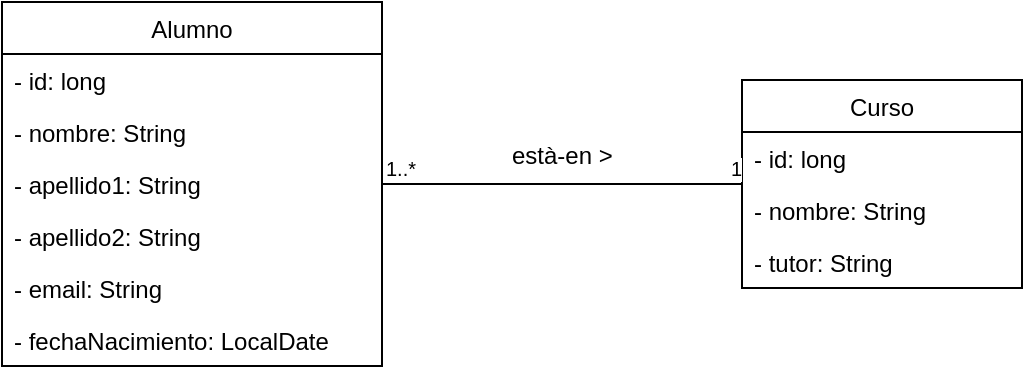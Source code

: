 <mxfile version="10.6.7" type="device"><diagram id="x33Ky4crSfatDQMJ7DJk" name="Página-1"><mxGraphModel dx="1394" dy="827" grid="1" gridSize="10" guides="1" tooltips="1" connect="1" arrows="1" fold="1" page="1" pageScale="1" pageWidth="1169" pageHeight="827" math="0" shadow="0"><root><mxCell id="0"/><mxCell id="1" parent="0"/><mxCell id="1_AkbddVL0gYRpmJ7L3P-1" value="Alumno" style="swimlane;fontStyle=0;childLayout=stackLayout;horizontal=1;startSize=26;fillColor=none;horizontalStack=0;resizeParent=1;resizeParentMax=0;resizeLast=0;collapsible=1;marginBottom=0;" vertex="1" parent="1"><mxGeometry x="250" y="170" width="190" height="182" as="geometry"/></mxCell><mxCell id="1_AkbddVL0gYRpmJ7L3P-2" value="- id: long" style="text;strokeColor=none;fillColor=none;align=left;verticalAlign=top;spacingLeft=4;spacingRight=4;overflow=hidden;rotatable=0;points=[[0,0.5],[1,0.5]];portConstraint=eastwest;" vertex="1" parent="1_AkbddVL0gYRpmJ7L3P-1"><mxGeometry y="26" width="190" height="26" as="geometry"/></mxCell><mxCell id="1_AkbddVL0gYRpmJ7L3P-3" value="- nombre: String" style="text;strokeColor=none;fillColor=none;align=left;verticalAlign=top;spacingLeft=4;spacingRight=4;overflow=hidden;rotatable=0;points=[[0,0.5],[1,0.5]];portConstraint=eastwest;" vertex="1" parent="1_AkbddVL0gYRpmJ7L3P-1"><mxGeometry y="52" width="190" height="26" as="geometry"/></mxCell><mxCell id="1_AkbddVL0gYRpmJ7L3P-4" value="- apellido1: String&#10;" style="text;strokeColor=none;fillColor=none;align=left;verticalAlign=top;spacingLeft=4;spacingRight=4;overflow=hidden;rotatable=0;points=[[0,0.5],[1,0.5]];portConstraint=eastwest;" vertex="1" parent="1_AkbddVL0gYRpmJ7L3P-1"><mxGeometry y="78" width="190" height="26" as="geometry"/></mxCell><mxCell id="1_AkbddVL0gYRpmJ7L3P-5" value="- apellido2: String&#10;" style="text;strokeColor=none;fillColor=none;align=left;verticalAlign=top;spacingLeft=4;spacingRight=4;overflow=hidden;rotatable=0;points=[[0,0.5],[1,0.5]];portConstraint=eastwest;" vertex="1" parent="1_AkbddVL0gYRpmJ7L3P-1"><mxGeometry y="104" width="190" height="26" as="geometry"/></mxCell><mxCell id="1_AkbddVL0gYRpmJ7L3P-6" value="- email: String&#10;" style="text;strokeColor=none;fillColor=none;align=left;verticalAlign=top;spacingLeft=4;spacingRight=4;overflow=hidden;rotatable=0;points=[[0,0.5],[1,0.5]];portConstraint=eastwest;" vertex="1" parent="1_AkbddVL0gYRpmJ7L3P-1"><mxGeometry y="130" width="190" height="26" as="geometry"/></mxCell><mxCell id="1_AkbddVL0gYRpmJ7L3P-7" value="- fechaNacimiento: LocalDate&#10;" style="text;strokeColor=none;fillColor=none;align=left;verticalAlign=top;spacingLeft=4;spacingRight=4;overflow=hidden;rotatable=0;points=[[0,0.5],[1,0.5]];portConstraint=eastwest;" vertex="1" parent="1_AkbddVL0gYRpmJ7L3P-1"><mxGeometry y="156" width="190" height="26" as="geometry"/></mxCell><mxCell id="1_AkbddVL0gYRpmJ7L3P-8" value="Curso" style="swimlane;fontStyle=0;childLayout=stackLayout;horizontal=1;startSize=26;fillColor=none;horizontalStack=0;resizeParent=1;resizeParentMax=0;resizeLast=0;collapsible=1;marginBottom=0;" vertex="1" parent="1"><mxGeometry x="620" y="209" width="140" height="104" as="geometry"/></mxCell><mxCell id="1_AkbddVL0gYRpmJ7L3P-9" value="- id: long" style="text;strokeColor=none;fillColor=none;align=left;verticalAlign=top;spacingLeft=4;spacingRight=4;overflow=hidden;rotatable=0;points=[[0,0.5],[1,0.5]];portConstraint=eastwest;" vertex="1" parent="1_AkbddVL0gYRpmJ7L3P-8"><mxGeometry y="26" width="140" height="26" as="geometry"/></mxCell><mxCell id="1_AkbddVL0gYRpmJ7L3P-10" value="- nombre: String" style="text;strokeColor=none;fillColor=none;align=left;verticalAlign=top;spacingLeft=4;spacingRight=4;overflow=hidden;rotatable=0;points=[[0,0.5],[1,0.5]];portConstraint=eastwest;" vertex="1" parent="1_AkbddVL0gYRpmJ7L3P-8"><mxGeometry y="52" width="140" height="26" as="geometry"/></mxCell><mxCell id="1_AkbddVL0gYRpmJ7L3P-11" value="- tutor: String" style="text;strokeColor=none;fillColor=none;align=left;verticalAlign=top;spacingLeft=4;spacingRight=4;overflow=hidden;rotatable=0;points=[[0,0.5],[1,0.5]];portConstraint=eastwest;" vertex="1" parent="1_AkbddVL0gYRpmJ7L3P-8"><mxGeometry y="78" width="140" height="26" as="geometry"/></mxCell><mxCell id="1_AkbddVL0gYRpmJ7L3P-12" value="" style="endArrow=none;html=1;edgeStyle=orthogonalEdgeStyle;" edge="1" parent="1" source="1_AkbddVL0gYRpmJ7L3P-1" target="1_AkbddVL0gYRpmJ7L3P-8"><mxGeometry relative="1" as="geometry"><mxPoint x="370" y="270" as="sourcePoint"/><mxPoint x="530" y="270" as="targetPoint"/></mxGeometry></mxCell><mxCell id="1_AkbddVL0gYRpmJ7L3P-13" value="1..*" style="resizable=0;html=1;align=left;verticalAlign=bottom;labelBackgroundColor=#ffffff;fontSize=10;" connectable="0" vertex="1" parent="1_AkbddVL0gYRpmJ7L3P-12"><mxGeometry x="-1" relative="1" as="geometry"/></mxCell><mxCell id="1_AkbddVL0gYRpmJ7L3P-14" value="1" style="resizable=0;html=1;align=right;verticalAlign=bottom;labelBackgroundColor=#ffffff;fontSize=10;" connectable="0" vertex="1" parent="1_AkbddVL0gYRpmJ7L3P-12"><mxGeometry x="1" relative="1" as="geometry"/></mxCell><mxCell id="1_AkbddVL0gYRpmJ7L3P-15" value="està-en &amp;gt;" style="text;html=1;resizable=0;points=[];autosize=1;align=left;verticalAlign=top;spacingTop=-4;" vertex="1" parent="1"><mxGeometry x="503" y="237" width="70" height="20" as="geometry"/></mxCell></root></mxGraphModel></diagram></mxfile>